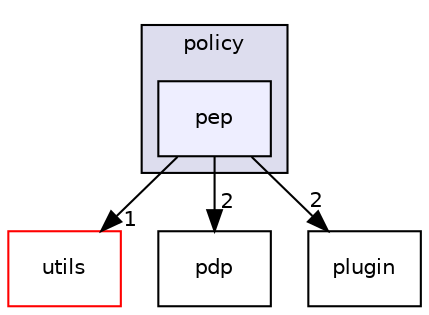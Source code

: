 digraph "policy/pep" {
  compound=true
  node [ fontsize="10", fontname="Helvetica"];
  edge [ labelfontsize="10", labelfontname="Helvetica"];
  subgraph clusterdir_eb07bcf3f6bbebad6f759869cfa1383b {
    graph [ bgcolor="#ddddee", pencolor="black", label="policy" fontname="Helvetica", fontsize="10", URL="dir_eb07bcf3f6bbebad6f759869cfa1383b.html"]
  dir_f1d96456fbff7fc218aa2569d0511cbe [shape=box, label="pep", style="filled", fillcolor="#eeeeff", pencolor="black", URL="dir_f1d96456fbff7fc218aa2569d0511cbe.html"];
  }
  dir_cbdb8362360e11eafe2fa3bc74cf0ffd [shape=box label="utils" fillcolor="white" style="filled" color="red" URL="dir_cbdb8362360e11eafe2fa3bc74cf0ffd.html"];
  dir_f3302dca49b2645dacdf3609af9e459f [shape=box label="pdp" URL="dir_f3302dca49b2645dacdf3609af9e459f.html"];
  dir_b4c3aec6cd8f28418150dce663061cfa [shape=box label="plugin" URL="dir_b4c3aec6cd8f28418150dce663061cfa.html"];
  dir_f1d96456fbff7fc218aa2569d0511cbe->dir_cbdb8362360e11eafe2fa3bc74cf0ffd [headlabel="1", labeldistance=1.5 headhref="dir_000018_000008.html"];
  dir_f1d96456fbff7fc218aa2569d0511cbe->dir_f3302dca49b2645dacdf3609af9e459f [headlabel="2", labeldistance=1.5 headhref="dir_000018_000017.html"];
  dir_f1d96456fbff7fc218aa2569d0511cbe->dir_b4c3aec6cd8f28418150dce663061cfa [headlabel="2", labeldistance=1.5 headhref="dir_000018_000004.html"];
}
